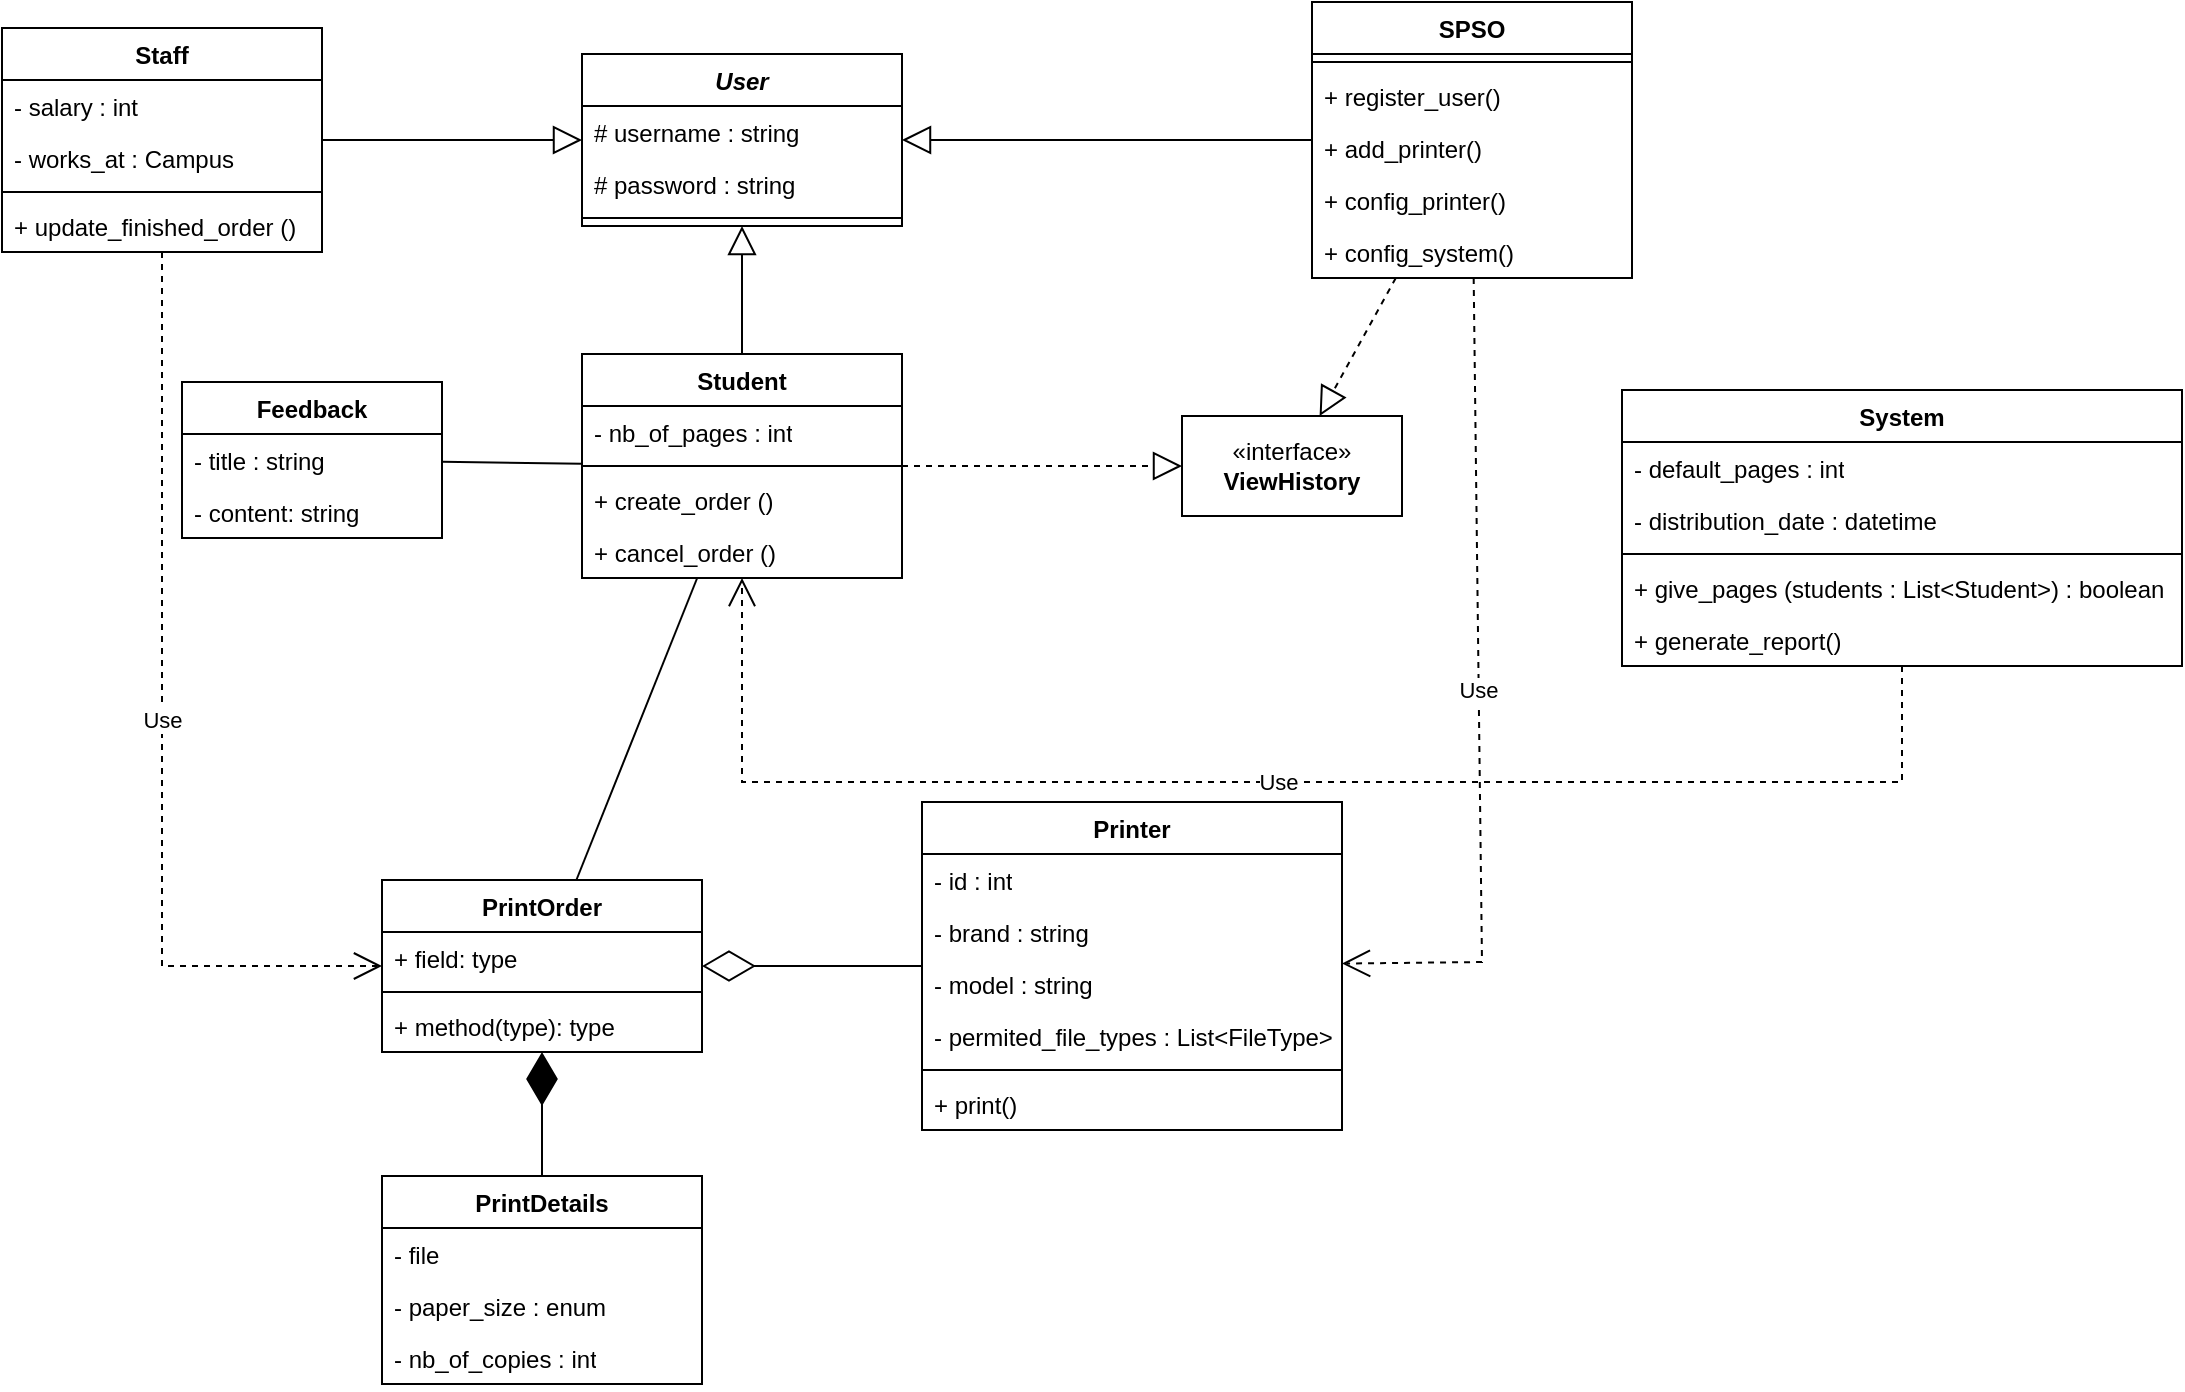 <mxfile version="24.8.0">
  <diagram name="Page-1" id="QpV_ZBCgFkbM0LbAUGHG">
    <mxGraphModel dx="2232" dy="1901" grid="1" gridSize="10" guides="1" tooltips="1" connect="1" arrows="1" fold="1" page="1" pageScale="1" pageWidth="827" pageHeight="1169" math="0" shadow="0">
      <root>
        <mxCell id="0" />
        <mxCell id="1" parent="0" />
        <mxCell id="NedjOIEYQv4imYiZ1fh6-1" value="&lt;i&gt;User&lt;/i&gt;" style="swimlane;fontStyle=1;align=center;verticalAlign=top;childLayout=stackLayout;horizontal=1;startSize=26;horizontalStack=0;resizeParent=1;resizeParentMax=0;resizeLast=0;collapsible=1;marginBottom=0;whiteSpace=wrap;html=1;" vertex="1" parent="1">
          <mxGeometry x="230" y="6" width="160" height="86" as="geometry" />
        </mxCell>
        <mxCell id="NedjOIEYQv4imYiZ1fh6-2" value="# username : string" style="text;strokeColor=none;fillColor=none;align=left;verticalAlign=top;spacingLeft=4;spacingRight=4;overflow=hidden;rotatable=0;points=[[0,0.5],[1,0.5]];portConstraint=eastwest;whiteSpace=wrap;html=1;" vertex="1" parent="NedjOIEYQv4imYiZ1fh6-1">
          <mxGeometry y="26" width="160" height="26" as="geometry" />
        </mxCell>
        <mxCell id="NedjOIEYQv4imYiZ1fh6-54" value="# password : string" style="text;strokeColor=none;fillColor=none;align=left;verticalAlign=top;spacingLeft=4;spacingRight=4;overflow=hidden;rotatable=0;points=[[0,0.5],[1,0.5]];portConstraint=eastwest;whiteSpace=wrap;html=1;" vertex="1" parent="NedjOIEYQv4imYiZ1fh6-1">
          <mxGeometry y="52" width="160" height="26" as="geometry" />
        </mxCell>
        <mxCell id="NedjOIEYQv4imYiZ1fh6-3" value="" style="line;strokeWidth=1;fillColor=none;align=left;verticalAlign=middle;spacingTop=-1;spacingLeft=3;spacingRight=3;rotatable=0;labelPosition=right;points=[];portConstraint=eastwest;strokeColor=inherit;" vertex="1" parent="NedjOIEYQv4imYiZ1fh6-1">
          <mxGeometry y="78" width="160" height="8" as="geometry" />
        </mxCell>
        <mxCell id="NedjOIEYQv4imYiZ1fh6-9" value="Student" style="swimlane;fontStyle=1;align=center;verticalAlign=top;childLayout=stackLayout;horizontal=1;startSize=26;horizontalStack=0;resizeParent=1;resizeParentMax=0;resizeLast=0;collapsible=1;marginBottom=0;whiteSpace=wrap;html=1;" vertex="1" parent="1">
          <mxGeometry x="230" y="156" width="160" height="112" as="geometry" />
        </mxCell>
        <mxCell id="NedjOIEYQv4imYiZ1fh6-10" value="- nb_of_pages : int" style="text;strokeColor=none;fillColor=none;align=left;verticalAlign=top;spacingLeft=4;spacingRight=4;overflow=hidden;rotatable=0;points=[[0,0.5],[1,0.5]];portConstraint=eastwest;whiteSpace=wrap;html=1;" vertex="1" parent="NedjOIEYQv4imYiZ1fh6-9">
          <mxGeometry y="26" width="160" height="26" as="geometry" />
        </mxCell>
        <mxCell id="NedjOIEYQv4imYiZ1fh6-11" value="" style="line;strokeWidth=1;fillColor=none;align=left;verticalAlign=middle;spacingTop=-1;spacingLeft=3;spacingRight=3;rotatable=0;labelPosition=right;points=[];portConstraint=eastwest;strokeColor=inherit;" vertex="1" parent="NedjOIEYQv4imYiZ1fh6-9">
          <mxGeometry y="52" width="160" height="8" as="geometry" />
        </mxCell>
        <mxCell id="NedjOIEYQv4imYiZ1fh6-12" value="+ create_order ()" style="text;strokeColor=none;fillColor=none;align=left;verticalAlign=top;spacingLeft=4;spacingRight=4;overflow=hidden;rotatable=0;points=[[0,0.5],[1,0.5]];portConstraint=eastwest;whiteSpace=wrap;html=1;" vertex="1" parent="NedjOIEYQv4imYiZ1fh6-9">
          <mxGeometry y="60" width="160" height="26" as="geometry" />
        </mxCell>
        <mxCell id="NedjOIEYQv4imYiZ1fh6-91" value="+ cancel_order ()" style="text;strokeColor=none;fillColor=none;align=left;verticalAlign=top;spacingLeft=4;spacingRight=4;overflow=hidden;rotatable=0;points=[[0,0.5],[1,0.5]];portConstraint=eastwest;whiteSpace=wrap;html=1;" vertex="1" parent="NedjOIEYQv4imYiZ1fh6-9">
          <mxGeometry y="86" width="160" height="26" as="geometry" />
        </mxCell>
        <mxCell id="NedjOIEYQv4imYiZ1fh6-13" value="Staff" style="swimlane;fontStyle=1;align=center;verticalAlign=top;childLayout=stackLayout;horizontal=1;startSize=26;horizontalStack=0;resizeParent=1;resizeParentMax=0;resizeLast=0;collapsible=1;marginBottom=0;whiteSpace=wrap;html=1;" vertex="1" parent="1">
          <mxGeometry x="-60" y="-7" width="160" height="112" as="geometry" />
        </mxCell>
        <mxCell id="NedjOIEYQv4imYiZ1fh6-14" value="- salary : int" style="text;strokeColor=none;fillColor=none;align=left;verticalAlign=top;spacingLeft=4;spacingRight=4;overflow=hidden;rotatable=0;points=[[0,0.5],[1,0.5]];portConstraint=eastwest;whiteSpace=wrap;html=1;" vertex="1" parent="NedjOIEYQv4imYiZ1fh6-13">
          <mxGeometry y="26" width="160" height="26" as="geometry" />
        </mxCell>
        <mxCell id="NedjOIEYQv4imYiZ1fh6-59" value="- works_at : Campus" style="text;strokeColor=none;fillColor=none;align=left;verticalAlign=top;spacingLeft=4;spacingRight=4;overflow=hidden;rotatable=0;points=[[0,0.5],[1,0.5]];portConstraint=eastwest;whiteSpace=wrap;html=1;" vertex="1" parent="NedjOIEYQv4imYiZ1fh6-13">
          <mxGeometry y="52" width="160" height="26" as="geometry" />
        </mxCell>
        <mxCell id="NedjOIEYQv4imYiZ1fh6-15" value="" style="line;strokeWidth=1;fillColor=none;align=left;verticalAlign=middle;spacingTop=-1;spacingLeft=3;spacingRight=3;rotatable=0;labelPosition=right;points=[];portConstraint=eastwest;strokeColor=inherit;" vertex="1" parent="NedjOIEYQv4imYiZ1fh6-13">
          <mxGeometry y="78" width="160" height="8" as="geometry" />
        </mxCell>
        <mxCell id="NedjOIEYQv4imYiZ1fh6-16" value="+ update_finished_order ()" style="text;strokeColor=none;fillColor=none;align=left;verticalAlign=top;spacingLeft=4;spacingRight=4;overflow=hidden;rotatable=0;points=[[0,0.5],[1,0.5]];portConstraint=eastwest;whiteSpace=wrap;html=1;" vertex="1" parent="NedjOIEYQv4imYiZ1fh6-13">
          <mxGeometry y="86" width="160" height="26" as="geometry" />
        </mxCell>
        <mxCell id="NedjOIEYQv4imYiZ1fh6-17" value="SPSO" style="swimlane;fontStyle=1;align=center;verticalAlign=top;childLayout=stackLayout;horizontal=1;startSize=26;horizontalStack=0;resizeParent=1;resizeParentMax=0;resizeLast=0;collapsible=1;marginBottom=0;whiteSpace=wrap;html=1;" vertex="1" parent="1">
          <mxGeometry x="595" y="-20" width="160" height="138" as="geometry" />
        </mxCell>
        <mxCell id="NedjOIEYQv4imYiZ1fh6-19" value="" style="line;strokeWidth=1;fillColor=none;align=left;verticalAlign=middle;spacingTop=-1;spacingLeft=3;spacingRight=3;rotatable=0;labelPosition=right;points=[];portConstraint=eastwest;strokeColor=inherit;" vertex="1" parent="NedjOIEYQv4imYiZ1fh6-17">
          <mxGeometry y="26" width="160" height="8" as="geometry" />
        </mxCell>
        <mxCell id="NedjOIEYQv4imYiZ1fh6-20" value="+ register_user()" style="text;strokeColor=none;fillColor=none;align=left;verticalAlign=top;spacingLeft=4;spacingRight=4;overflow=hidden;rotatable=0;points=[[0,0.5],[1,0.5]];portConstraint=eastwest;whiteSpace=wrap;html=1;" vertex="1" parent="NedjOIEYQv4imYiZ1fh6-17">
          <mxGeometry y="34" width="160" height="26" as="geometry" />
        </mxCell>
        <mxCell id="NedjOIEYQv4imYiZ1fh6-72" value="+ add_printer()" style="text;strokeColor=none;fillColor=none;align=left;verticalAlign=top;spacingLeft=4;spacingRight=4;overflow=hidden;rotatable=0;points=[[0,0.5],[1,0.5]];portConstraint=eastwest;whiteSpace=wrap;html=1;" vertex="1" parent="NedjOIEYQv4imYiZ1fh6-17">
          <mxGeometry y="60" width="160" height="26" as="geometry" />
        </mxCell>
        <mxCell id="NedjOIEYQv4imYiZ1fh6-73" value="+ config_printer()" style="text;strokeColor=none;fillColor=none;align=left;verticalAlign=top;spacingLeft=4;spacingRight=4;overflow=hidden;rotatable=0;points=[[0,0.5],[1,0.5]];portConstraint=eastwest;whiteSpace=wrap;html=1;" vertex="1" parent="NedjOIEYQv4imYiZ1fh6-17">
          <mxGeometry y="86" width="160" height="26" as="geometry" />
        </mxCell>
        <mxCell id="NedjOIEYQv4imYiZ1fh6-78" value="+ config_system()" style="text;strokeColor=none;fillColor=none;align=left;verticalAlign=top;spacingLeft=4;spacingRight=4;overflow=hidden;rotatable=0;points=[[0,0.5],[1,0.5]];portConstraint=eastwest;whiteSpace=wrap;html=1;" vertex="1" parent="NedjOIEYQv4imYiZ1fh6-17">
          <mxGeometry y="112" width="160" height="26" as="geometry" />
        </mxCell>
        <mxCell id="NedjOIEYQv4imYiZ1fh6-21" value="PrintOrder" style="swimlane;fontStyle=1;align=center;verticalAlign=top;childLayout=stackLayout;horizontal=1;startSize=26;horizontalStack=0;resizeParent=1;resizeParentMax=0;resizeLast=0;collapsible=1;marginBottom=0;whiteSpace=wrap;html=1;" vertex="1" parent="1">
          <mxGeometry x="130" y="419" width="160" height="86" as="geometry" />
        </mxCell>
        <mxCell id="NedjOIEYQv4imYiZ1fh6-22" value="+ field: type" style="text;strokeColor=none;fillColor=none;align=left;verticalAlign=top;spacingLeft=4;spacingRight=4;overflow=hidden;rotatable=0;points=[[0,0.5],[1,0.5]];portConstraint=eastwest;whiteSpace=wrap;html=1;" vertex="1" parent="NedjOIEYQv4imYiZ1fh6-21">
          <mxGeometry y="26" width="160" height="26" as="geometry" />
        </mxCell>
        <mxCell id="NedjOIEYQv4imYiZ1fh6-23" value="" style="line;strokeWidth=1;fillColor=none;align=left;verticalAlign=middle;spacingTop=-1;spacingLeft=3;spacingRight=3;rotatable=0;labelPosition=right;points=[];portConstraint=eastwest;strokeColor=inherit;" vertex="1" parent="NedjOIEYQv4imYiZ1fh6-21">
          <mxGeometry y="52" width="160" height="8" as="geometry" />
        </mxCell>
        <mxCell id="NedjOIEYQv4imYiZ1fh6-24" value="+ method(type): type" style="text;strokeColor=none;fillColor=none;align=left;verticalAlign=top;spacingLeft=4;spacingRight=4;overflow=hidden;rotatable=0;points=[[0,0.5],[1,0.5]];portConstraint=eastwest;whiteSpace=wrap;html=1;" vertex="1" parent="NedjOIEYQv4imYiZ1fh6-21">
          <mxGeometry y="60" width="160" height="26" as="geometry" />
        </mxCell>
        <mxCell id="NedjOIEYQv4imYiZ1fh6-25" value="Printer" style="swimlane;fontStyle=1;align=center;verticalAlign=top;childLayout=stackLayout;horizontal=1;startSize=26;horizontalStack=0;resizeParent=1;resizeParentMax=0;resizeLast=0;collapsible=1;marginBottom=0;whiteSpace=wrap;html=1;" vertex="1" parent="1">
          <mxGeometry x="400" y="380" width="210" height="164" as="geometry" />
        </mxCell>
        <mxCell id="NedjOIEYQv4imYiZ1fh6-26" value="- id : int" style="text;strokeColor=none;fillColor=none;align=left;verticalAlign=top;spacingLeft=4;spacingRight=4;overflow=hidden;rotatable=0;points=[[0,0.5],[1,0.5]];portConstraint=eastwest;whiteSpace=wrap;html=1;" vertex="1" parent="NedjOIEYQv4imYiZ1fh6-25">
          <mxGeometry y="26" width="210" height="26" as="geometry" />
        </mxCell>
        <mxCell id="NedjOIEYQv4imYiZ1fh6-74" value="- brand : string" style="text;strokeColor=none;fillColor=none;align=left;verticalAlign=top;spacingLeft=4;spacingRight=4;overflow=hidden;rotatable=0;points=[[0,0.5],[1,0.5]];portConstraint=eastwest;whiteSpace=wrap;html=1;" vertex="1" parent="NedjOIEYQv4imYiZ1fh6-25">
          <mxGeometry y="52" width="210" height="26" as="geometry" />
        </mxCell>
        <mxCell id="NedjOIEYQv4imYiZ1fh6-75" value="- model : string" style="text;strokeColor=none;fillColor=none;align=left;verticalAlign=top;spacingLeft=4;spacingRight=4;overflow=hidden;rotatable=0;points=[[0,0.5],[1,0.5]];portConstraint=eastwest;whiteSpace=wrap;html=1;" vertex="1" parent="NedjOIEYQv4imYiZ1fh6-25">
          <mxGeometry y="78" width="210" height="26" as="geometry" />
        </mxCell>
        <mxCell id="NedjOIEYQv4imYiZ1fh6-76" value="- permited_file_types : List&amp;lt;FileType&amp;gt;" style="text;strokeColor=none;fillColor=none;align=left;verticalAlign=top;spacingLeft=4;spacingRight=4;overflow=hidden;rotatable=0;points=[[0,0.5],[1,0.5]];portConstraint=eastwest;whiteSpace=wrap;html=1;" vertex="1" parent="NedjOIEYQv4imYiZ1fh6-25">
          <mxGeometry y="104" width="210" height="26" as="geometry" />
        </mxCell>
        <mxCell id="NedjOIEYQv4imYiZ1fh6-27" value="" style="line;strokeWidth=1;fillColor=none;align=left;verticalAlign=middle;spacingTop=-1;spacingLeft=3;spacingRight=3;rotatable=0;labelPosition=right;points=[];portConstraint=eastwest;strokeColor=inherit;" vertex="1" parent="NedjOIEYQv4imYiZ1fh6-25">
          <mxGeometry y="130" width="210" height="8" as="geometry" />
        </mxCell>
        <mxCell id="NedjOIEYQv4imYiZ1fh6-28" value="+ print()" style="text;strokeColor=none;fillColor=none;align=left;verticalAlign=top;spacingLeft=4;spacingRight=4;overflow=hidden;rotatable=0;points=[[0,0.5],[1,0.5]];portConstraint=eastwest;whiteSpace=wrap;html=1;" vertex="1" parent="NedjOIEYQv4imYiZ1fh6-25">
          <mxGeometry y="138" width="210" height="26" as="geometry" />
        </mxCell>
        <mxCell id="NedjOIEYQv4imYiZ1fh6-33" value="PrintDetails" style="swimlane;fontStyle=1;align=center;verticalAlign=top;childLayout=stackLayout;horizontal=1;startSize=26;horizontalStack=0;resizeParent=1;resizeParentMax=0;resizeLast=0;collapsible=1;marginBottom=0;whiteSpace=wrap;html=1;" vertex="1" parent="1">
          <mxGeometry x="130" y="567" width="160" height="104" as="geometry" />
        </mxCell>
        <mxCell id="NedjOIEYQv4imYiZ1fh6-34" value="- file&lt;span style=&quot;caret-color: rgba(0, 0, 0, 0); color: rgba(0, 0, 0, 0); font-family: monospace; font-size: 0px; white-space: nowrap;&quot;&gt;%3CmxGraphModel%3E%3Croot%3E%3CmxCell%20id%3D%220%22%2F%3E%3CmxCell%20id%3D%221%22%20parent%3D%220%22%2F%3E%3CmxCell%20id%3D%222%22%20value%3D%22%2B%20give_pages%20(students%20%3A%20List%26amp%3Blt%3BStudent%26amp%3Bgt%3B)%20%3A%20boolean%22%20style%3D%22text%3BstrokeColor%3Dnone%3BfillColor%3Dnone%3Balign%3Dleft%3BverticalAlign%3Dtop%3BspacingLeft%3D4%3BspacingRight%3D4%3Boverflow%3Dhidden%3Brotatable%3D0%3Bpoints%3D%5B%5B0%2C0.5%5D%2C%5B1%2C0.5%5D%5D%3BportConstraint%3Deastwest%3BwhiteSpace%3Dwrap%3Bhtml%3D1%3B%22%20vertex%3D%221%22%20parent%3D%221%22%3E%3CmxGeometry%20x%3D%22800%22%20y%3D%22240%22%20width%3D%22280%22%20height%3D%2226%22%20as%3D%22geometry%22%2F%3E%3C%2FmxCell%3E%3C%2Froot%3E%3C%2FmxGraphModel%3E&lt;/span&gt;" style="text;strokeColor=none;fillColor=none;align=left;verticalAlign=top;spacingLeft=4;spacingRight=4;overflow=hidden;rotatable=0;points=[[0,0.5],[1,0.5]];portConstraint=eastwest;whiteSpace=wrap;html=1;" vertex="1" parent="NedjOIEYQv4imYiZ1fh6-33">
          <mxGeometry y="26" width="160" height="26" as="geometry" />
        </mxCell>
        <mxCell id="NedjOIEYQv4imYiZ1fh6-87" value="- paper_size : enum" style="text;strokeColor=none;fillColor=none;align=left;verticalAlign=top;spacingLeft=4;spacingRight=4;overflow=hidden;rotatable=0;points=[[0,0.5],[1,0.5]];portConstraint=eastwest;whiteSpace=wrap;html=1;" vertex="1" parent="NedjOIEYQv4imYiZ1fh6-33">
          <mxGeometry y="52" width="160" height="26" as="geometry" />
        </mxCell>
        <mxCell id="NedjOIEYQv4imYiZ1fh6-88" value="- nb_of_copies : int" style="text;strokeColor=none;fillColor=none;align=left;verticalAlign=top;spacingLeft=4;spacingRight=4;overflow=hidden;rotatable=0;points=[[0,0.5],[1,0.5]];portConstraint=eastwest;whiteSpace=wrap;html=1;" vertex="1" parent="NedjOIEYQv4imYiZ1fh6-33">
          <mxGeometry y="78" width="160" height="26" as="geometry" />
        </mxCell>
        <mxCell id="NedjOIEYQv4imYiZ1fh6-45" value="Feedback" style="swimlane;fontStyle=1;align=center;verticalAlign=top;childLayout=stackLayout;horizontal=1;startSize=26;horizontalStack=0;resizeParent=1;resizeParentMax=0;resizeLast=0;collapsible=1;marginBottom=0;whiteSpace=wrap;html=1;" vertex="1" parent="1">
          <mxGeometry x="30" y="170" width="130" height="78" as="geometry" />
        </mxCell>
        <mxCell id="NedjOIEYQv4imYiZ1fh6-46" value="- title : string" style="text;strokeColor=none;fillColor=none;align=left;verticalAlign=top;spacingLeft=4;spacingRight=4;overflow=hidden;rotatable=0;points=[[0,0.5],[1,0.5]];portConstraint=eastwest;whiteSpace=wrap;html=1;" vertex="1" parent="NedjOIEYQv4imYiZ1fh6-45">
          <mxGeometry y="26" width="130" height="26" as="geometry" />
        </mxCell>
        <mxCell id="NedjOIEYQv4imYiZ1fh6-77" value="- content: string" style="text;strokeColor=none;fillColor=none;align=left;verticalAlign=top;spacingLeft=4;spacingRight=4;overflow=hidden;rotatable=0;points=[[0,0.5],[1,0.5]];portConstraint=eastwest;whiteSpace=wrap;html=1;" vertex="1" parent="NedjOIEYQv4imYiZ1fh6-45">
          <mxGeometry y="52" width="130" height="26" as="geometry" />
        </mxCell>
        <mxCell id="NedjOIEYQv4imYiZ1fh6-49" value="" style="edgeStyle=none;html=1;endSize=12;endArrow=block;endFill=0;rounded=0;" edge="1" parent="1" source="NedjOIEYQv4imYiZ1fh6-13" target="NedjOIEYQv4imYiZ1fh6-1">
          <mxGeometry width="160" relative="1" as="geometry">
            <mxPoint x="530" y="520" as="sourcePoint" />
            <mxPoint x="690" y="520" as="targetPoint" />
          </mxGeometry>
        </mxCell>
        <mxCell id="NedjOIEYQv4imYiZ1fh6-51" value="" style="edgeStyle=none;html=1;endSize=12;endArrow=block;endFill=0;rounded=0;" edge="1" parent="1" source="NedjOIEYQv4imYiZ1fh6-17" target="NedjOIEYQv4imYiZ1fh6-1">
          <mxGeometry width="160" relative="1" as="geometry">
            <mxPoint x="210" y="220" as="sourcePoint" />
            <mxPoint x="310" y="166" as="targetPoint" />
          </mxGeometry>
        </mxCell>
        <mxCell id="NedjOIEYQv4imYiZ1fh6-57" value="" style="endArrow=diamondThin;endFill=1;endSize=24;html=1;rounded=0;" edge="1" parent="1" source="NedjOIEYQv4imYiZ1fh6-33" target="NedjOIEYQv4imYiZ1fh6-21">
          <mxGeometry width="160" relative="1" as="geometry">
            <mxPoint x="370" y="449" as="sourcePoint" />
            <mxPoint x="530" y="449" as="targetPoint" />
          </mxGeometry>
        </mxCell>
        <mxCell id="NedjOIEYQv4imYiZ1fh6-58" value="" style="endArrow=diamondThin;endFill=0;endSize=24;html=1;rounded=0;" edge="1" parent="1" source="NedjOIEYQv4imYiZ1fh6-25" target="NedjOIEYQv4imYiZ1fh6-21">
          <mxGeometry width="160" relative="1" as="geometry">
            <mxPoint x="370" y="609" as="sourcePoint" />
            <mxPoint x="530" y="609" as="targetPoint" />
          </mxGeometry>
        </mxCell>
        <mxCell id="NedjOIEYQv4imYiZ1fh6-60" value="«interface»&lt;br&gt;&lt;b&gt;ViewHistory&lt;/b&gt;" style="html=1;whiteSpace=wrap;" vertex="1" parent="1">
          <mxGeometry x="530" y="187" width="110" height="50" as="geometry" />
        </mxCell>
        <mxCell id="NedjOIEYQv4imYiZ1fh6-79" value="System" style="swimlane;fontStyle=1;align=center;verticalAlign=top;childLayout=stackLayout;horizontal=1;startSize=26;horizontalStack=0;resizeParent=1;resizeParentMax=0;resizeLast=0;collapsible=1;marginBottom=0;whiteSpace=wrap;html=1;" vertex="1" parent="1">
          <mxGeometry x="750" y="174" width="280" height="138" as="geometry" />
        </mxCell>
        <mxCell id="NedjOIEYQv4imYiZ1fh6-89" value="- default_pages : int" style="text;strokeColor=none;fillColor=none;align=left;verticalAlign=top;spacingLeft=4;spacingRight=4;overflow=hidden;rotatable=0;points=[[0,0.5],[1,0.5]];portConstraint=eastwest;whiteSpace=wrap;html=1;" vertex="1" parent="NedjOIEYQv4imYiZ1fh6-79">
          <mxGeometry y="26" width="280" height="26" as="geometry" />
        </mxCell>
        <mxCell id="NedjOIEYQv4imYiZ1fh6-80" value="- distribution_date : datetime" style="text;strokeColor=none;fillColor=none;align=left;verticalAlign=top;spacingLeft=4;spacingRight=4;overflow=hidden;rotatable=0;points=[[0,0.5],[1,0.5]];portConstraint=eastwest;whiteSpace=wrap;html=1;" vertex="1" parent="NedjOIEYQv4imYiZ1fh6-79">
          <mxGeometry y="52" width="280" height="26" as="geometry" />
        </mxCell>
        <mxCell id="NedjOIEYQv4imYiZ1fh6-81" value="" style="line;strokeWidth=1;fillColor=none;align=left;verticalAlign=middle;spacingTop=-1;spacingLeft=3;spacingRight=3;rotatable=0;labelPosition=right;points=[];portConstraint=eastwest;strokeColor=inherit;" vertex="1" parent="NedjOIEYQv4imYiZ1fh6-79">
          <mxGeometry y="78" width="280" height="8" as="geometry" />
        </mxCell>
        <mxCell id="NedjOIEYQv4imYiZ1fh6-82" value="+ give_pages (students : List&amp;lt;Student&amp;gt;) : boolean" style="text;strokeColor=none;fillColor=none;align=left;verticalAlign=top;spacingLeft=4;spacingRight=4;overflow=hidden;rotatable=0;points=[[0,0.5],[1,0.5]];portConstraint=eastwest;whiteSpace=wrap;html=1;" vertex="1" parent="NedjOIEYQv4imYiZ1fh6-79">
          <mxGeometry y="86" width="280" height="26" as="geometry" />
        </mxCell>
        <mxCell id="NedjOIEYQv4imYiZ1fh6-86" value="+ generate_report()" style="text;strokeColor=none;fillColor=none;align=left;verticalAlign=top;spacingLeft=4;spacingRight=4;overflow=hidden;rotatable=0;points=[[0,0.5],[1,0.5]];portConstraint=eastwest;whiteSpace=wrap;html=1;" vertex="1" parent="NedjOIEYQv4imYiZ1fh6-79">
          <mxGeometry y="112" width="280" height="26" as="geometry" />
        </mxCell>
        <mxCell id="NedjOIEYQv4imYiZ1fh6-83" value="" style="endArrow=block;dashed=1;endFill=0;endSize=12;html=1;rounded=0;" edge="1" parent="1" source="NedjOIEYQv4imYiZ1fh6-9" target="NedjOIEYQv4imYiZ1fh6-60">
          <mxGeometry width="160" relative="1" as="geometry">
            <mxPoint x="410" y="270" as="sourcePoint" />
            <mxPoint x="570" y="270" as="targetPoint" />
          </mxGeometry>
        </mxCell>
        <mxCell id="NedjOIEYQv4imYiZ1fh6-84" value="" style="endArrow=block;dashed=1;endFill=0;endSize=12;html=1;rounded=0;" edge="1" parent="1" source="NedjOIEYQv4imYiZ1fh6-17" target="NedjOIEYQv4imYiZ1fh6-60">
          <mxGeometry width="160" relative="1" as="geometry">
            <mxPoint x="440" y="253" as="sourcePoint" />
            <mxPoint x="605" y="253" as="targetPoint" />
          </mxGeometry>
        </mxCell>
        <mxCell id="NedjOIEYQv4imYiZ1fh6-50" value="" style="edgeStyle=none;html=1;endSize=12;endArrow=block;endFill=0;rounded=0;" edge="1" parent="1" source="NedjOIEYQv4imYiZ1fh6-9" target="NedjOIEYQv4imYiZ1fh6-1">
          <mxGeometry width="160" relative="1" as="geometry">
            <mxPoint x="350" y="118" as="sourcePoint" />
            <mxPoint x="280" y="76" as="targetPoint" />
          </mxGeometry>
        </mxCell>
        <mxCell id="NedjOIEYQv4imYiZ1fh6-93" value="Use" style="endArrow=open;endSize=12;dashed=1;html=1;rounded=0;" edge="1" parent="1" source="NedjOIEYQv4imYiZ1fh6-17" target="NedjOIEYQv4imYiZ1fh6-25">
          <mxGeometry width="160" relative="1" as="geometry">
            <mxPoint x="700" y="10" as="sourcePoint" />
            <mxPoint x="580" y="330" as="targetPoint" />
            <Array as="points">
              <mxPoint x="680" y="460" />
            </Array>
          </mxGeometry>
        </mxCell>
        <mxCell id="NedjOIEYQv4imYiZ1fh6-94" value="Use" style="endArrow=open;endSize=12;dashed=1;html=1;rounded=0;" edge="1" parent="1" source="NedjOIEYQv4imYiZ1fh6-13" target="NedjOIEYQv4imYiZ1fh6-21">
          <mxGeometry width="160" relative="1" as="geometry">
            <mxPoint x="420" y="330" as="sourcePoint" />
            <mxPoint x="580" y="330" as="targetPoint" />
            <Array as="points">
              <mxPoint x="20" y="462" />
            </Array>
          </mxGeometry>
        </mxCell>
        <mxCell id="NedjOIEYQv4imYiZ1fh6-95" value="Use" style="endArrow=open;endSize=12;dashed=1;html=1;rounded=0;" edge="1" parent="1" source="NedjOIEYQv4imYiZ1fh6-79" target="NedjOIEYQv4imYiZ1fh6-9">
          <mxGeometry width="160" relative="1" as="geometry">
            <mxPoint x="470" y="320" as="sourcePoint" />
            <mxPoint x="630" y="320" as="targetPoint" />
            <Array as="points">
              <mxPoint x="890" y="370" />
              <mxPoint x="310" y="370" />
            </Array>
          </mxGeometry>
        </mxCell>
        <mxCell id="NedjOIEYQv4imYiZ1fh6-98" value="" style="endArrow=none;html=1;rounded=0;" edge="1" parent="1" source="NedjOIEYQv4imYiZ1fh6-9" target="NedjOIEYQv4imYiZ1fh6-21">
          <mxGeometry relative="1" as="geometry">
            <mxPoint x="460" y="330" as="sourcePoint" />
            <mxPoint x="620" y="330" as="targetPoint" />
          </mxGeometry>
        </mxCell>
        <mxCell id="NedjOIEYQv4imYiZ1fh6-101" value="" style="endArrow=none;html=1;rounded=0;" edge="1" parent="1" source="NedjOIEYQv4imYiZ1fh6-45" target="NedjOIEYQv4imYiZ1fh6-9">
          <mxGeometry relative="1" as="geometry">
            <mxPoint x="300" y="340" as="sourcePoint" />
            <mxPoint x="460" y="340" as="targetPoint" />
          </mxGeometry>
        </mxCell>
      </root>
    </mxGraphModel>
  </diagram>
</mxfile>
